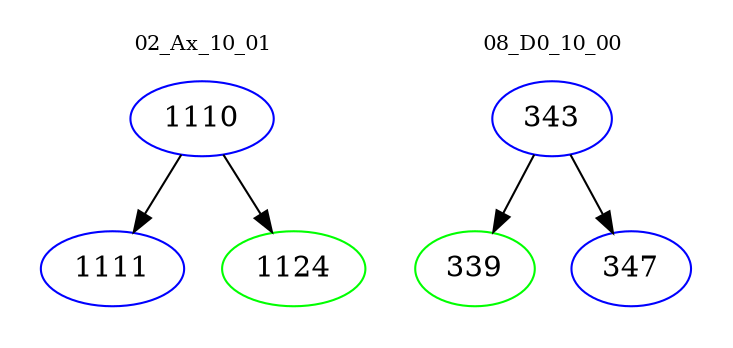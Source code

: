 digraph{
subgraph cluster_0 {
color = white
label = "02_Ax_10_01";
fontsize=10;
T0_1110 [label="1110", color="blue"]
T0_1110 -> T0_1111 [color="black"]
T0_1111 [label="1111", color="blue"]
T0_1110 -> T0_1124 [color="black"]
T0_1124 [label="1124", color="green"]
}
subgraph cluster_1 {
color = white
label = "08_D0_10_00";
fontsize=10;
T1_343 [label="343", color="blue"]
T1_343 -> T1_339 [color="black"]
T1_339 [label="339", color="green"]
T1_343 -> T1_347 [color="black"]
T1_347 [label="347", color="blue"]
}
}

